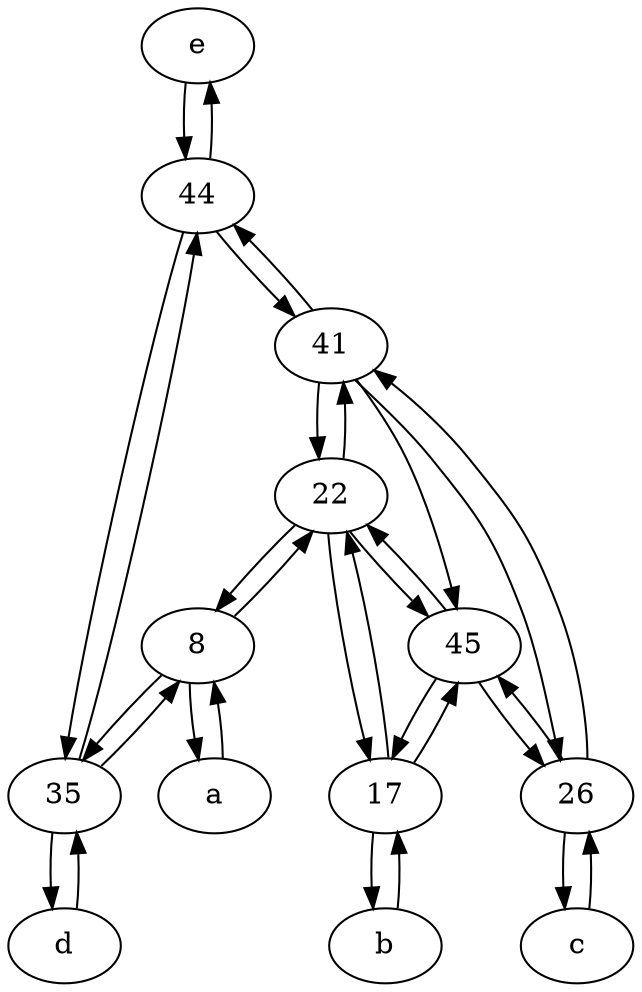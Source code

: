 digraph  {
	e [pos="30,50!"];
	35;
	a [pos="40,10!"];
	22;
	c [pos="20,10!"];
	d [pos="20,30!"];
	26;
	b [pos="50,20!"];
	41;
	44;
	8;
	17;
	45;
	35 -> 8;
	c -> 26;
	35 -> d;
	26 -> 41;
	22 -> 17;
	44 -> 41;
	8 -> 35;
	17 -> 22;
	45 -> 26;
	26 -> c;
	d -> 35;
	17 -> b;
	8 -> a;
	17 -> 45;
	e -> 44;
	41 -> 45;
	22 -> 41;
	a -> 8;
	44 -> 35;
	45 -> 17;
	26 -> 45;
	8 -> 22;
	22 -> 8;
	35 -> 44;
	44 -> e;
	45 -> 22;
	b -> 17;
	41 -> 26;
	41 -> 44;
	22 -> 45;
	41 -> 22;

	}